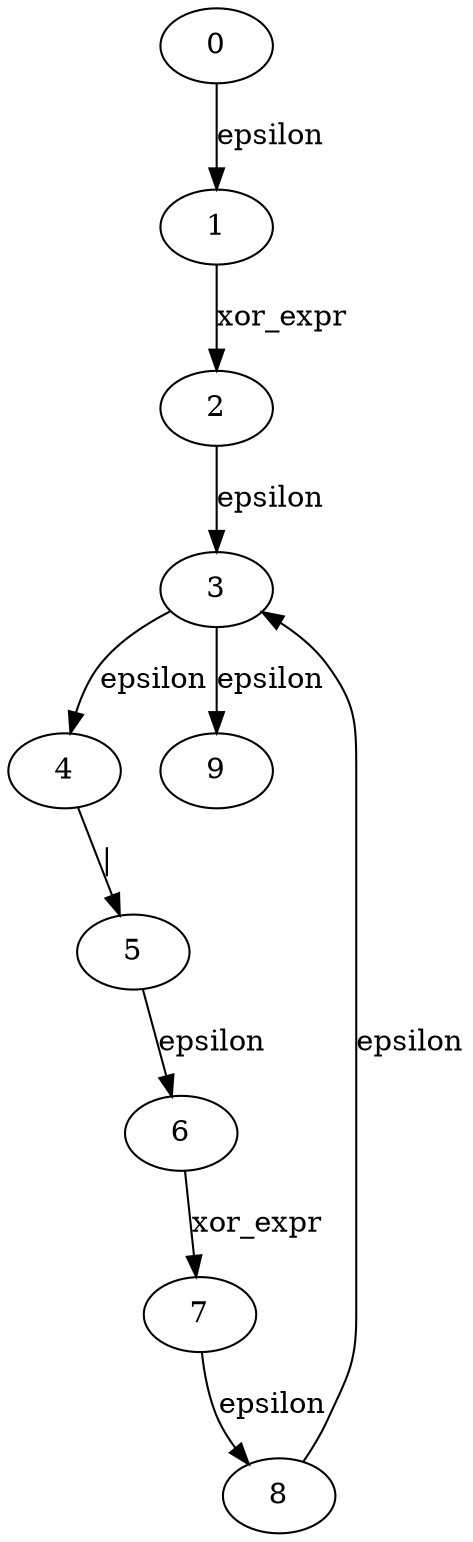 
digraph expr {
  0->1[label=epsilon]
  1->2[label=xor_expr]
  2->3[label=epsilon]
  3->4[label=epsilon]
  4->5[label="|"]
  5->6[label=epsilon]
  6->7[label=xor_expr]
  7->8[label=epsilon]
  8->3[label=epsilon]
  3->9[label=epsilon]
}
